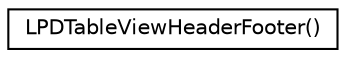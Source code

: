 digraph "Graphical Class Hierarchy"
{
  edge [fontname="Helvetica",fontsize="10",labelfontname="Helvetica",labelfontsize="10"];
  node [fontname="Helvetica",fontsize="10",shape=record];
  rankdir="LR";
  Node0 [label="LPDTableViewHeaderFooter()",height=0.2,width=0.4,color="black", fillcolor="white", style="filled",URL="$category_l_p_d_table_view_header_footer_07_08.html"];
}
